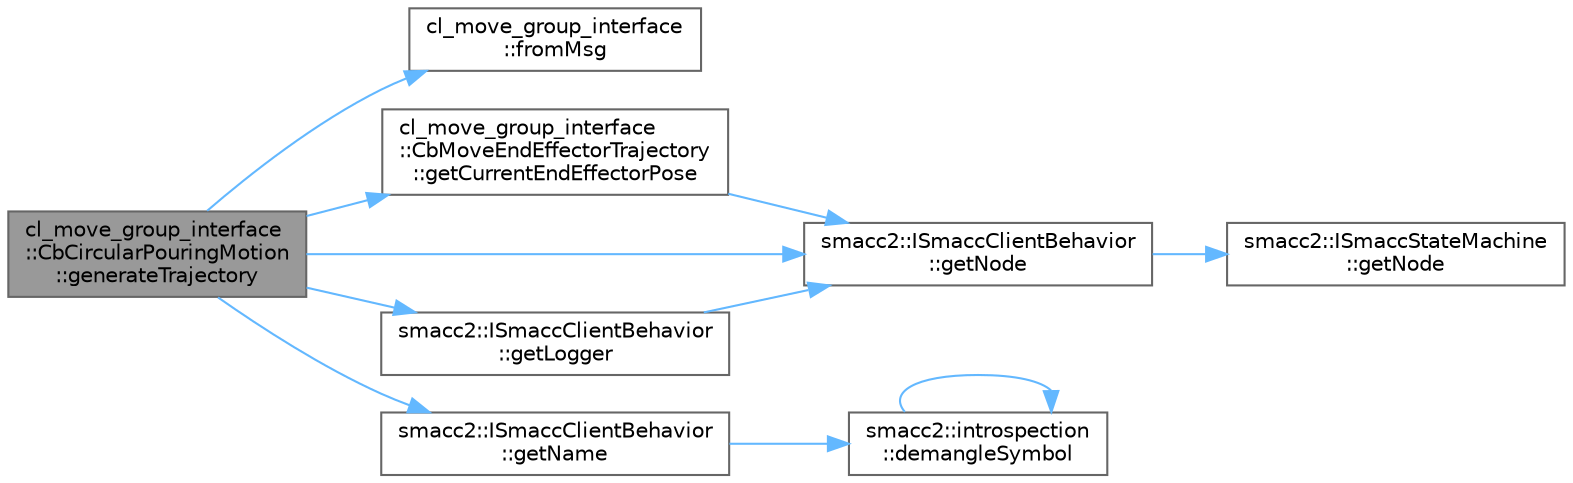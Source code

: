 digraph "cl_move_group_interface::CbCircularPouringMotion::generateTrajectory"
{
 // LATEX_PDF_SIZE
  bgcolor="transparent";
  edge [fontname=Helvetica,fontsize=10,labelfontname=Helvetica,labelfontsize=10];
  node [fontname=Helvetica,fontsize=10,shape=box,height=0.2,width=0.4];
  rankdir="LR";
  Node1 [label="cl_move_group_interface\l::CbCircularPouringMotion\l::generateTrajectory",height=0.2,width=0.4,color="gray40", fillcolor="grey60", style="filled", fontcolor="black",tooltip=" "];
  Node1 -> Node2 [color="steelblue1",style="solid"];
  Node2 [label="cl_move_group_interface\l::fromMsg",height=0.2,width=0.4,color="grey40", fillcolor="white", style="filled",URL="$namespacecl__move__group__interface.html#ac9996bc735656bff769b0f3d0104d9cd",tooltip=" "];
  Node1 -> Node3 [color="steelblue1",style="solid"];
  Node3 [label="cl_move_group_interface\l::CbMoveEndEffectorTrajectory\l::getCurrentEndEffectorPose",height=0.2,width=0.4,color="grey40", fillcolor="white", style="filled",URL="$classcl__move__group__interface_1_1CbMoveEndEffectorTrajectory.html#a5bc57c28c9a7b050e584d4d0ebf3019a",tooltip=" "];
  Node3 -> Node4 [color="steelblue1",style="solid"];
  Node4 [label="smacc2::ISmaccClientBehavior\l::getNode",height=0.2,width=0.4,color="grey40", fillcolor="white", style="filled",URL="$classsmacc2_1_1ISmaccClientBehavior.html#aa1b28d5e8a5208fff8160f9df9a89dc6",tooltip=" "];
  Node4 -> Node5 [color="steelblue1",style="solid"];
  Node5 [label="smacc2::ISmaccStateMachine\l::getNode",height=0.2,width=0.4,color="grey40", fillcolor="white", style="filled",URL="$classsmacc2_1_1ISmaccStateMachine.html#a2cf8b817f7e137fc648e373ae4614a2f",tooltip=" "];
  Node1 -> Node6 [color="steelblue1",style="solid"];
  Node6 [label="smacc2::ISmaccClientBehavior\l::getLogger",height=0.2,width=0.4,color="grey40", fillcolor="white", style="filled",URL="$classsmacc2_1_1ISmaccClientBehavior.html#a9c3d82542c800e2ba5207c5cff0e63e8",tooltip=" "];
  Node6 -> Node4 [color="steelblue1",style="solid"];
  Node1 -> Node7 [color="steelblue1",style="solid"];
  Node7 [label="smacc2::ISmaccClientBehavior\l::getName",height=0.2,width=0.4,color="grey40", fillcolor="white", style="filled",URL="$classsmacc2_1_1ISmaccClientBehavior.html#a3feaa9c382a7d376b7ba0017a63e294e",tooltip=" "];
  Node7 -> Node8 [color="steelblue1",style="solid"];
  Node8 [label="smacc2::introspection\l::demangleSymbol",height=0.2,width=0.4,color="grey40", fillcolor="white", style="filled",URL="$namespacesmacc2_1_1introspection.html#aba19132e50f25adee919c2504ae6a3a2",tooltip=" "];
  Node8 -> Node8 [color="steelblue1",style="solid"];
  Node1 -> Node4 [color="steelblue1",style="solid"];
}
